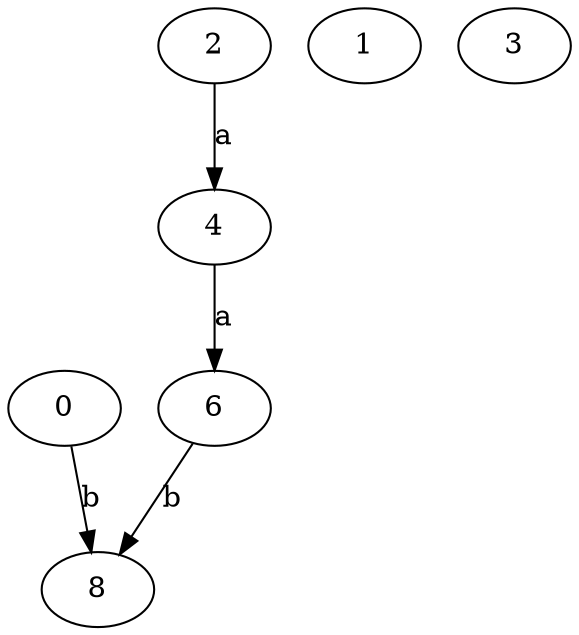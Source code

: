 strict digraph  {
4;
6;
0;
1;
2;
8;
3;
4 -> 6  [label=a];
6 -> 8  [label=b];
0 -> 8  [label=b];
2 -> 4  [label=a];
}
